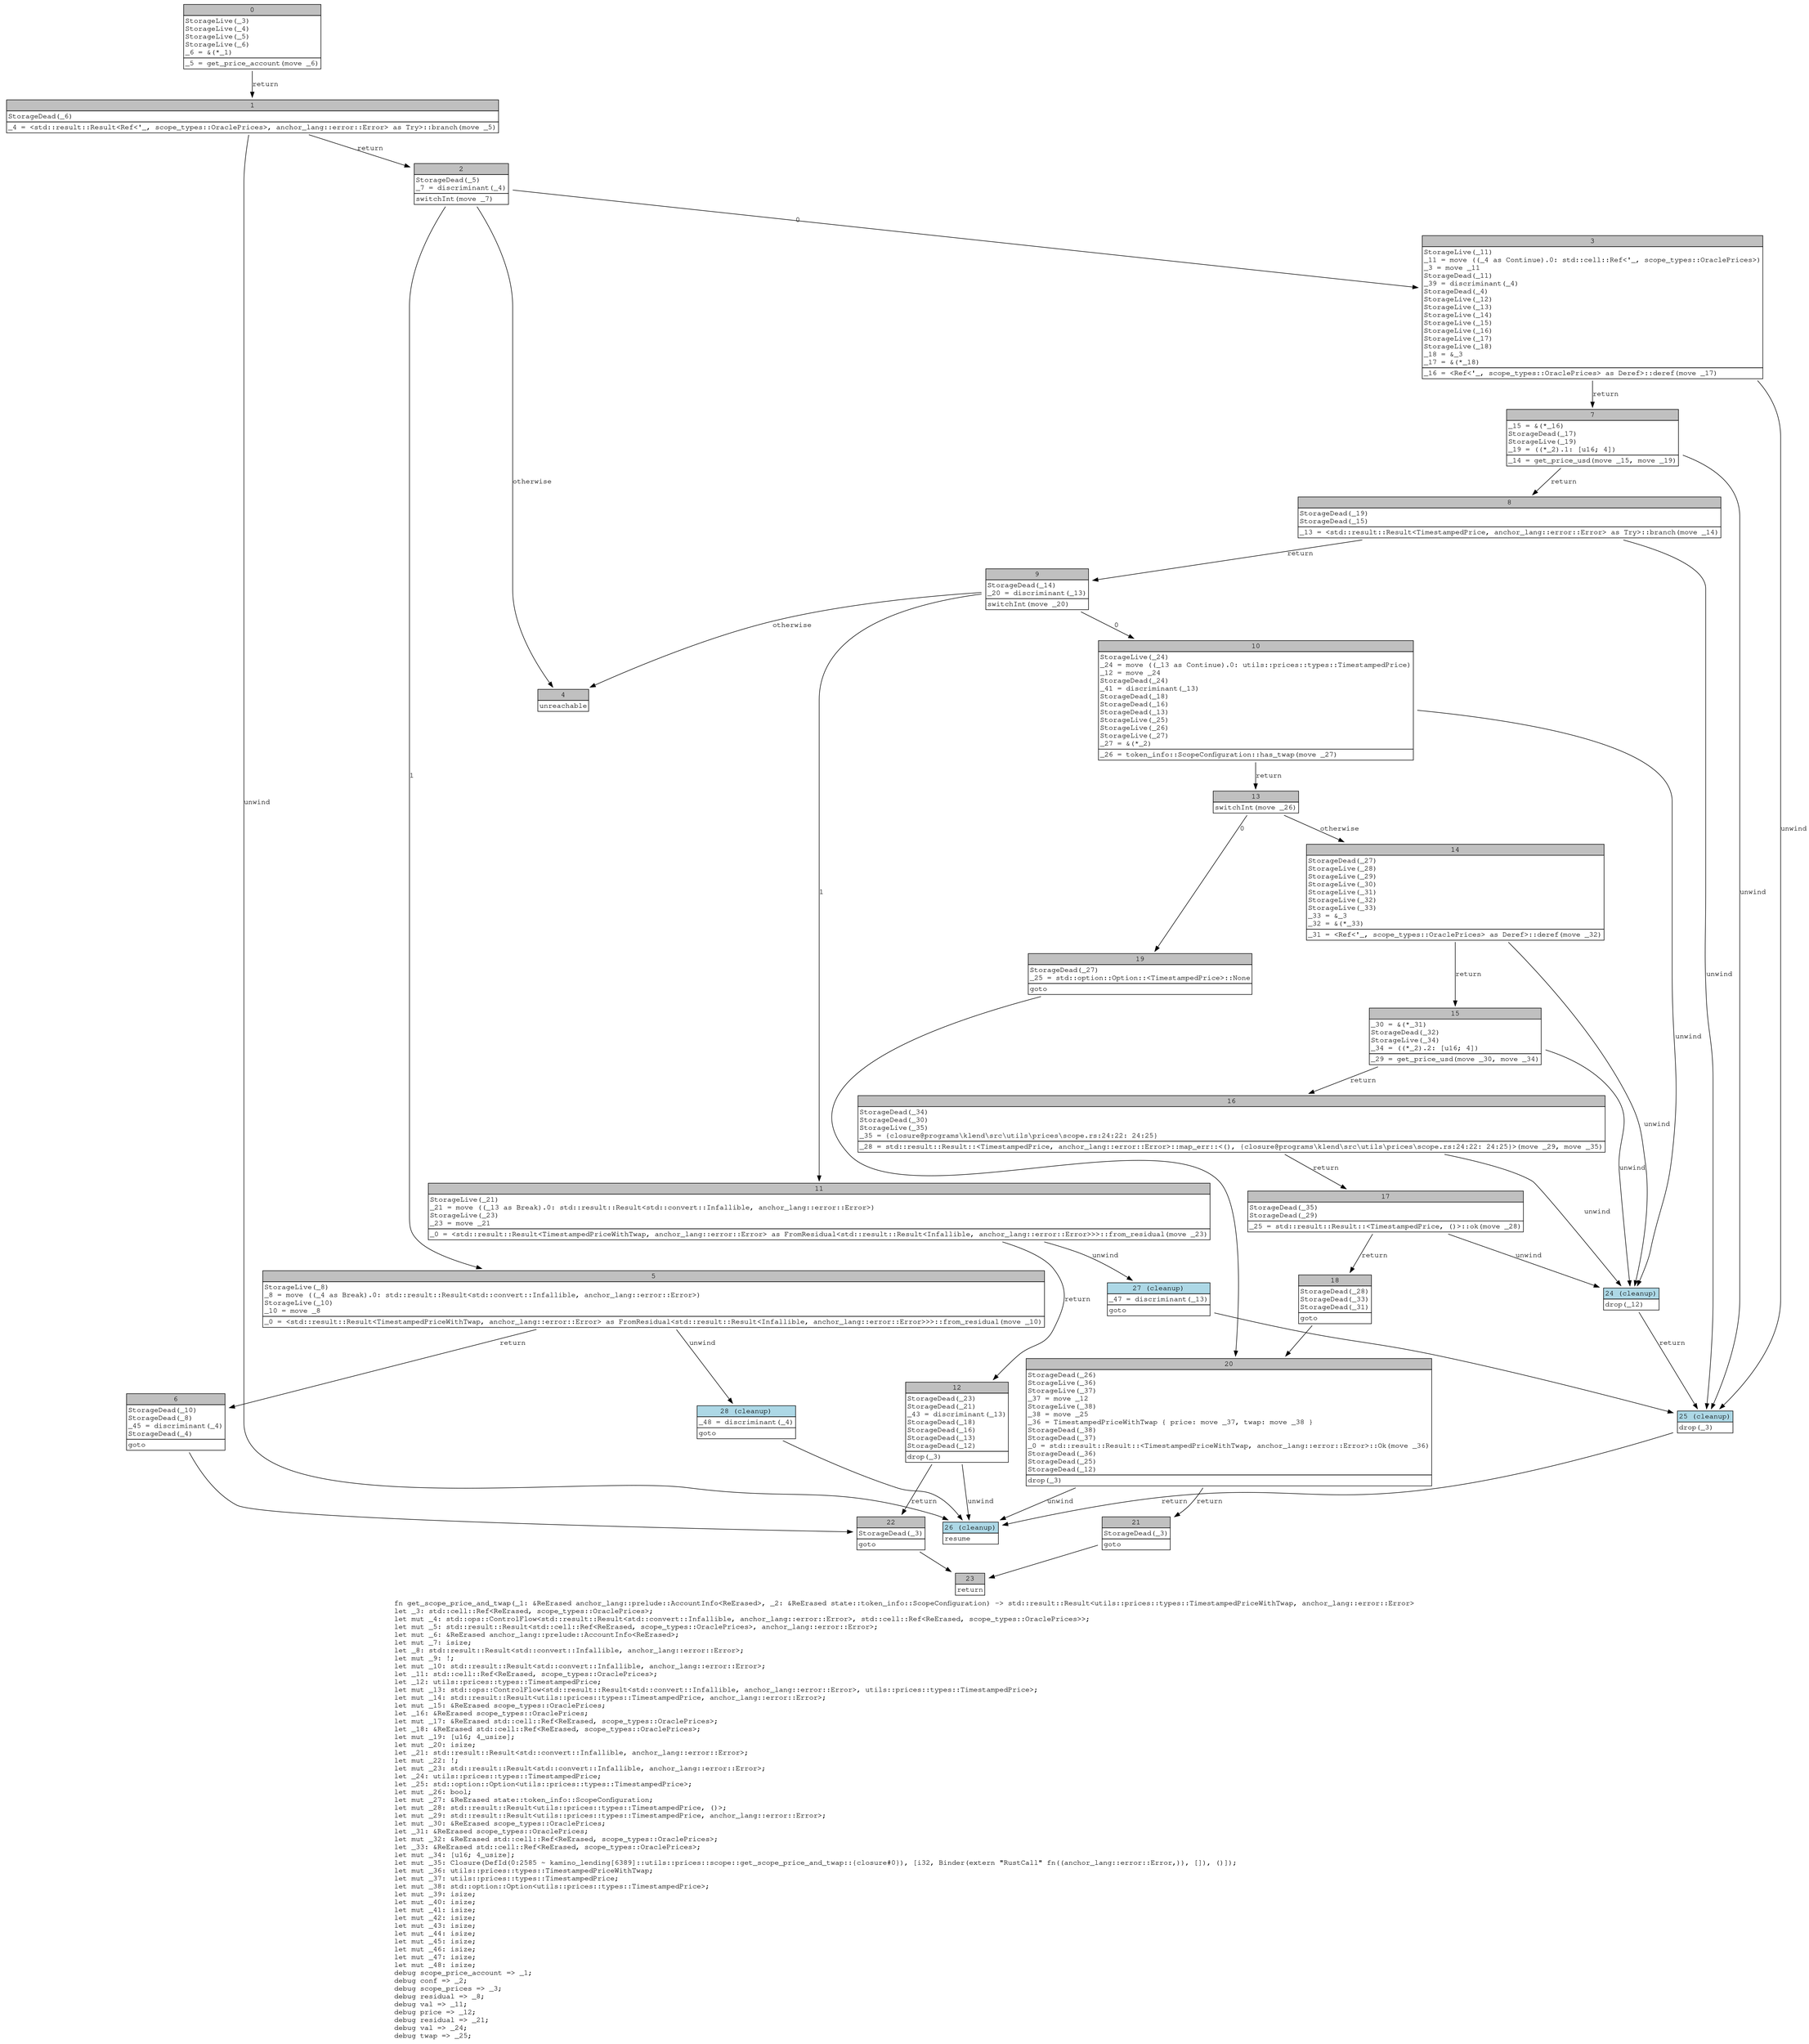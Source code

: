 digraph Mir_0_2584 {
    graph [fontname="Courier, monospace"];
    node [fontname="Courier, monospace"];
    edge [fontname="Courier, monospace"];
    label=<fn get_scope_price_and_twap(_1: &amp;ReErased anchor_lang::prelude::AccountInfo&lt;ReErased&gt;, _2: &amp;ReErased state::token_info::ScopeConfiguration) -&gt; std::result::Result&lt;utils::prices::types::TimestampedPriceWithTwap, anchor_lang::error::Error&gt;<br align="left"/>let _3: std::cell::Ref&lt;ReErased, scope_types::OraclePrices&gt;;<br align="left"/>let mut _4: std::ops::ControlFlow&lt;std::result::Result&lt;std::convert::Infallible, anchor_lang::error::Error&gt;, std::cell::Ref&lt;ReErased, scope_types::OraclePrices&gt;&gt;;<br align="left"/>let mut _5: std::result::Result&lt;std::cell::Ref&lt;ReErased, scope_types::OraclePrices&gt;, anchor_lang::error::Error&gt;;<br align="left"/>let mut _6: &amp;ReErased anchor_lang::prelude::AccountInfo&lt;ReErased&gt;;<br align="left"/>let mut _7: isize;<br align="left"/>let _8: std::result::Result&lt;std::convert::Infallible, anchor_lang::error::Error&gt;;<br align="left"/>let mut _9: !;<br align="left"/>let mut _10: std::result::Result&lt;std::convert::Infallible, anchor_lang::error::Error&gt;;<br align="left"/>let _11: std::cell::Ref&lt;ReErased, scope_types::OraclePrices&gt;;<br align="left"/>let _12: utils::prices::types::TimestampedPrice;<br align="left"/>let mut _13: std::ops::ControlFlow&lt;std::result::Result&lt;std::convert::Infallible, anchor_lang::error::Error&gt;, utils::prices::types::TimestampedPrice&gt;;<br align="left"/>let mut _14: std::result::Result&lt;utils::prices::types::TimestampedPrice, anchor_lang::error::Error&gt;;<br align="left"/>let mut _15: &amp;ReErased scope_types::OraclePrices;<br align="left"/>let _16: &amp;ReErased scope_types::OraclePrices;<br align="left"/>let mut _17: &amp;ReErased std::cell::Ref&lt;ReErased, scope_types::OraclePrices&gt;;<br align="left"/>let _18: &amp;ReErased std::cell::Ref&lt;ReErased, scope_types::OraclePrices&gt;;<br align="left"/>let mut _19: [u16; 4_usize];<br align="left"/>let mut _20: isize;<br align="left"/>let _21: std::result::Result&lt;std::convert::Infallible, anchor_lang::error::Error&gt;;<br align="left"/>let mut _22: !;<br align="left"/>let mut _23: std::result::Result&lt;std::convert::Infallible, anchor_lang::error::Error&gt;;<br align="left"/>let _24: utils::prices::types::TimestampedPrice;<br align="left"/>let _25: std::option::Option&lt;utils::prices::types::TimestampedPrice&gt;;<br align="left"/>let mut _26: bool;<br align="left"/>let mut _27: &amp;ReErased state::token_info::ScopeConfiguration;<br align="left"/>let mut _28: std::result::Result&lt;utils::prices::types::TimestampedPrice, ()&gt;;<br align="left"/>let mut _29: std::result::Result&lt;utils::prices::types::TimestampedPrice, anchor_lang::error::Error&gt;;<br align="left"/>let mut _30: &amp;ReErased scope_types::OraclePrices;<br align="left"/>let _31: &amp;ReErased scope_types::OraclePrices;<br align="left"/>let mut _32: &amp;ReErased std::cell::Ref&lt;ReErased, scope_types::OraclePrices&gt;;<br align="left"/>let _33: &amp;ReErased std::cell::Ref&lt;ReErased, scope_types::OraclePrices&gt;;<br align="left"/>let mut _34: [u16; 4_usize];<br align="left"/>let mut _35: Closure(DefId(0:2585 ~ kamino_lending[6389]::utils::prices::scope::get_scope_price_and_twap::{closure#0}), [i32, Binder(extern &quot;RustCall&quot; fn((anchor_lang::error::Error,)), []), ()]);<br align="left"/>let mut _36: utils::prices::types::TimestampedPriceWithTwap;<br align="left"/>let mut _37: utils::prices::types::TimestampedPrice;<br align="left"/>let mut _38: std::option::Option&lt;utils::prices::types::TimestampedPrice&gt;;<br align="left"/>let mut _39: isize;<br align="left"/>let mut _40: isize;<br align="left"/>let mut _41: isize;<br align="left"/>let mut _42: isize;<br align="left"/>let mut _43: isize;<br align="left"/>let mut _44: isize;<br align="left"/>let mut _45: isize;<br align="left"/>let mut _46: isize;<br align="left"/>let mut _47: isize;<br align="left"/>let mut _48: isize;<br align="left"/>debug scope_price_account =&gt; _1;<br align="left"/>debug conf =&gt; _2;<br align="left"/>debug scope_prices =&gt; _3;<br align="left"/>debug residual =&gt; _8;<br align="left"/>debug val =&gt; _11;<br align="left"/>debug price =&gt; _12;<br align="left"/>debug residual =&gt; _21;<br align="left"/>debug val =&gt; _24;<br align="left"/>debug twap =&gt; _25;<br align="left"/>>;
    bb0__0_2584 [shape="none", label=<<table border="0" cellborder="1" cellspacing="0"><tr><td bgcolor="gray" align="center" colspan="1">0</td></tr><tr><td align="left" balign="left">StorageLive(_3)<br/>StorageLive(_4)<br/>StorageLive(_5)<br/>StorageLive(_6)<br/>_6 = &amp;(*_1)<br/></td></tr><tr><td align="left">_5 = get_price_account(move _6)</td></tr></table>>];
    bb1__0_2584 [shape="none", label=<<table border="0" cellborder="1" cellspacing="0"><tr><td bgcolor="gray" align="center" colspan="1">1</td></tr><tr><td align="left" balign="left">StorageDead(_6)<br/></td></tr><tr><td align="left">_4 = &lt;std::result::Result&lt;Ref&lt;'_, scope_types::OraclePrices&gt;, anchor_lang::error::Error&gt; as Try&gt;::branch(move _5)</td></tr></table>>];
    bb2__0_2584 [shape="none", label=<<table border="0" cellborder="1" cellspacing="0"><tr><td bgcolor="gray" align="center" colspan="1">2</td></tr><tr><td align="left" balign="left">StorageDead(_5)<br/>_7 = discriminant(_4)<br/></td></tr><tr><td align="left">switchInt(move _7)</td></tr></table>>];
    bb3__0_2584 [shape="none", label=<<table border="0" cellborder="1" cellspacing="0"><tr><td bgcolor="gray" align="center" colspan="1">3</td></tr><tr><td align="left" balign="left">StorageLive(_11)<br/>_11 = move ((_4 as Continue).0: std::cell::Ref&lt;'_, scope_types::OraclePrices&gt;)<br/>_3 = move _11<br/>StorageDead(_11)<br/>_39 = discriminant(_4)<br/>StorageDead(_4)<br/>StorageLive(_12)<br/>StorageLive(_13)<br/>StorageLive(_14)<br/>StorageLive(_15)<br/>StorageLive(_16)<br/>StorageLive(_17)<br/>StorageLive(_18)<br/>_18 = &amp;_3<br/>_17 = &amp;(*_18)<br/></td></tr><tr><td align="left">_16 = &lt;Ref&lt;'_, scope_types::OraclePrices&gt; as Deref&gt;::deref(move _17)</td></tr></table>>];
    bb4__0_2584 [shape="none", label=<<table border="0" cellborder="1" cellspacing="0"><tr><td bgcolor="gray" align="center" colspan="1">4</td></tr><tr><td align="left">unreachable</td></tr></table>>];
    bb5__0_2584 [shape="none", label=<<table border="0" cellborder="1" cellspacing="0"><tr><td bgcolor="gray" align="center" colspan="1">5</td></tr><tr><td align="left" balign="left">StorageLive(_8)<br/>_8 = move ((_4 as Break).0: std::result::Result&lt;std::convert::Infallible, anchor_lang::error::Error&gt;)<br/>StorageLive(_10)<br/>_10 = move _8<br/></td></tr><tr><td align="left">_0 = &lt;std::result::Result&lt;TimestampedPriceWithTwap, anchor_lang::error::Error&gt; as FromResidual&lt;std::result::Result&lt;Infallible, anchor_lang::error::Error&gt;&gt;&gt;::from_residual(move _10)</td></tr></table>>];
    bb6__0_2584 [shape="none", label=<<table border="0" cellborder="1" cellspacing="0"><tr><td bgcolor="gray" align="center" colspan="1">6</td></tr><tr><td align="left" balign="left">StorageDead(_10)<br/>StorageDead(_8)<br/>_45 = discriminant(_4)<br/>StorageDead(_4)<br/></td></tr><tr><td align="left">goto</td></tr></table>>];
    bb7__0_2584 [shape="none", label=<<table border="0" cellborder="1" cellspacing="0"><tr><td bgcolor="gray" align="center" colspan="1">7</td></tr><tr><td align="left" balign="left">_15 = &amp;(*_16)<br/>StorageDead(_17)<br/>StorageLive(_19)<br/>_19 = ((*_2).1: [u16; 4])<br/></td></tr><tr><td align="left">_14 = get_price_usd(move _15, move _19)</td></tr></table>>];
    bb8__0_2584 [shape="none", label=<<table border="0" cellborder="1" cellspacing="0"><tr><td bgcolor="gray" align="center" colspan="1">8</td></tr><tr><td align="left" balign="left">StorageDead(_19)<br/>StorageDead(_15)<br/></td></tr><tr><td align="left">_13 = &lt;std::result::Result&lt;TimestampedPrice, anchor_lang::error::Error&gt; as Try&gt;::branch(move _14)</td></tr></table>>];
    bb9__0_2584 [shape="none", label=<<table border="0" cellborder="1" cellspacing="0"><tr><td bgcolor="gray" align="center" colspan="1">9</td></tr><tr><td align="left" balign="left">StorageDead(_14)<br/>_20 = discriminant(_13)<br/></td></tr><tr><td align="left">switchInt(move _20)</td></tr></table>>];
    bb10__0_2584 [shape="none", label=<<table border="0" cellborder="1" cellspacing="0"><tr><td bgcolor="gray" align="center" colspan="1">10</td></tr><tr><td align="left" balign="left">StorageLive(_24)<br/>_24 = move ((_13 as Continue).0: utils::prices::types::TimestampedPrice)<br/>_12 = move _24<br/>StorageDead(_24)<br/>_41 = discriminant(_13)<br/>StorageDead(_18)<br/>StorageDead(_16)<br/>StorageDead(_13)<br/>StorageLive(_25)<br/>StorageLive(_26)<br/>StorageLive(_27)<br/>_27 = &amp;(*_2)<br/></td></tr><tr><td align="left">_26 = token_info::ScopeConfiguration::has_twap(move _27)</td></tr></table>>];
    bb11__0_2584 [shape="none", label=<<table border="0" cellborder="1" cellspacing="0"><tr><td bgcolor="gray" align="center" colspan="1">11</td></tr><tr><td align="left" balign="left">StorageLive(_21)<br/>_21 = move ((_13 as Break).0: std::result::Result&lt;std::convert::Infallible, anchor_lang::error::Error&gt;)<br/>StorageLive(_23)<br/>_23 = move _21<br/></td></tr><tr><td align="left">_0 = &lt;std::result::Result&lt;TimestampedPriceWithTwap, anchor_lang::error::Error&gt; as FromResidual&lt;std::result::Result&lt;Infallible, anchor_lang::error::Error&gt;&gt;&gt;::from_residual(move _23)</td></tr></table>>];
    bb12__0_2584 [shape="none", label=<<table border="0" cellborder="1" cellspacing="0"><tr><td bgcolor="gray" align="center" colspan="1">12</td></tr><tr><td align="left" balign="left">StorageDead(_23)<br/>StorageDead(_21)<br/>_43 = discriminant(_13)<br/>StorageDead(_18)<br/>StorageDead(_16)<br/>StorageDead(_13)<br/>StorageDead(_12)<br/></td></tr><tr><td align="left">drop(_3)</td></tr></table>>];
    bb13__0_2584 [shape="none", label=<<table border="0" cellborder="1" cellspacing="0"><tr><td bgcolor="gray" align="center" colspan="1">13</td></tr><tr><td align="left">switchInt(move _26)</td></tr></table>>];
    bb14__0_2584 [shape="none", label=<<table border="0" cellborder="1" cellspacing="0"><tr><td bgcolor="gray" align="center" colspan="1">14</td></tr><tr><td align="left" balign="left">StorageDead(_27)<br/>StorageLive(_28)<br/>StorageLive(_29)<br/>StorageLive(_30)<br/>StorageLive(_31)<br/>StorageLive(_32)<br/>StorageLive(_33)<br/>_33 = &amp;_3<br/>_32 = &amp;(*_33)<br/></td></tr><tr><td align="left">_31 = &lt;Ref&lt;'_, scope_types::OraclePrices&gt; as Deref&gt;::deref(move _32)</td></tr></table>>];
    bb15__0_2584 [shape="none", label=<<table border="0" cellborder="1" cellspacing="0"><tr><td bgcolor="gray" align="center" colspan="1">15</td></tr><tr><td align="left" balign="left">_30 = &amp;(*_31)<br/>StorageDead(_32)<br/>StorageLive(_34)<br/>_34 = ((*_2).2: [u16; 4])<br/></td></tr><tr><td align="left">_29 = get_price_usd(move _30, move _34)</td></tr></table>>];
    bb16__0_2584 [shape="none", label=<<table border="0" cellborder="1" cellspacing="0"><tr><td bgcolor="gray" align="center" colspan="1">16</td></tr><tr><td align="left" balign="left">StorageDead(_34)<br/>StorageDead(_30)<br/>StorageLive(_35)<br/>_35 = {closure@programs\klend\src\utils\prices\scope.rs:24:22: 24:25}<br/></td></tr><tr><td align="left">_28 = std::result::Result::&lt;TimestampedPrice, anchor_lang::error::Error&gt;::map_err::&lt;(), {closure@programs\klend\src\utils\prices\scope.rs:24:22: 24:25}&gt;(move _29, move _35)</td></tr></table>>];
    bb17__0_2584 [shape="none", label=<<table border="0" cellborder="1" cellspacing="0"><tr><td bgcolor="gray" align="center" colspan="1">17</td></tr><tr><td align="left" balign="left">StorageDead(_35)<br/>StorageDead(_29)<br/></td></tr><tr><td align="left">_25 = std::result::Result::&lt;TimestampedPrice, ()&gt;::ok(move _28)</td></tr></table>>];
    bb18__0_2584 [shape="none", label=<<table border="0" cellborder="1" cellspacing="0"><tr><td bgcolor="gray" align="center" colspan="1">18</td></tr><tr><td align="left" balign="left">StorageDead(_28)<br/>StorageDead(_33)<br/>StorageDead(_31)<br/></td></tr><tr><td align="left">goto</td></tr></table>>];
    bb19__0_2584 [shape="none", label=<<table border="0" cellborder="1" cellspacing="0"><tr><td bgcolor="gray" align="center" colspan="1">19</td></tr><tr><td align="left" balign="left">StorageDead(_27)<br/>_25 = std::option::Option::&lt;TimestampedPrice&gt;::None<br/></td></tr><tr><td align="left">goto</td></tr></table>>];
    bb20__0_2584 [shape="none", label=<<table border="0" cellborder="1" cellspacing="0"><tr><td bgcolor="gray" align="center" colspan="1">20</td></tr><tr><td align="left" balign="left">StorageDead(_26)<br/>StorageLive(_36)<br/>StorageLive(_37)<br/>_37 = move _12<br/>StorageLive(_38)<br/>_38 = move _25<br/>_36 = TimestampedPriceWithTwap { price: move _37, twap: move _38 }<br/>StorageDead(_38)<br/>StorageDead(_37)<br/>_0 = std::result::Result::&lt;TimestampedPriceWithTwap, anchor_lang::error::Error&gt;::Ok(move _36)<br/>StorageDead(_36)<br/>StorageDead(_25)<br/>StorageDead(_12)<br/></td></tr><tr><td align="left">drop(_3)</td></tr></table>>];
    bb21__0_2584 [shape="none", label=<<table border="0" cellborder="1" cellspacing="0"><tr><td bgcolor="gray" align="center" colspan="1">21</td></tr><tr><td align="left" balign="left">StorageDead(_3)<br/></td></tr><tr><td align="left">goto</td></tr></table>>];
    bb22__0_2584 [shape="none", label=<<table border="0" cellborder="1" cellspacing="0"><tr><td bgcolor="gray" align="center" colspan="1">22</td></tr><tr><td align="left" balign="left">StorageDead(_3)<br/></td></tr><tr><td align="left">goto</td></tr></table>>];
    bb23__0_2584 [shape="none", label=<<table border="0" cellborder="1" cellspacing="0"><tr><td bgcolor="gray" align="center" colspan="1">23</td></tr><tr><td align="left">return</td></tr></table>>];
    bb24__0_2584 [shape="none", label=<<table border="0" cellborder="1" cellspacing="0"><tr><td bgcolor="lightblue" align="center" colspan="1">24 (cleanup)</td></tr><tr><td align="left">drop(_12)</td></tr></table>>];
    bb25__0_2584 [shape="none", label=<<table border="0" cellborder="1" cellspacing="0"><tr><td bgcolor="lightblue" align="center" colspan="1">25 (cleanup)</td></tr><tr><td align="left">drop(_3)</td></tr></table>>];
    bb26__0_2584 [shape="none", label=<<table border="0" cellborder="1" cellspacing="0"><tr><td bgcolor="lightblue" align="center" colspan="1">26 (cleanup)</td></tr><tr><td align="left">resume</td></tr></table>>];
    bb27__0_2584 [shape="none", label=<<table border="0" cellborder="1" cellspacing="0"><tr><td bgcolor="lightblue" align="center" colspan="1">27 (cleanup)</td></tr><tr><td align="left" balign="left">_47 = discriminant(_13)<br/></td></tr><tr><td align="left">goto</td></tr></table>>];
    bb28__0_2584 [shape="none", label=<<table border="0" cellborder="1" cellspacing="0"><tr><td bgcolor="lightblue" align="center" colspan="1">28 (cleanup)</td></tr><tr><td align="left" balign="left">_48 = discriminant(_4)<br/></td></tr><tr><td align="left">goto</td></tr></table>>];
    bb0__0_2584 -> bb1__0_2584 [label="return"];
    bb1__0_2584 -> bb2__0_2584 [label="return"];
    bb1__0_2584 -> bb26__0_2584 [label="unwind"];
    bb2__0_2584 -> bb3__0_2584 [label="0"];
    bb2__0_2584 -> bb5__0_2584 [label="1"];
    bb2__0_2584 -> bb4__0_2584 [label="otherwise"];
    bb3__0_2584 -> bb7__0_2584 [label="return"];
    bb3__0_2584 -> bb25__0_2584 [label="unwind"];
    bb5__0_2584 -> bb6__0_2584 [label="return"];
    bb5__0_2584 -> bb28__0_2584 [label="unwind"];
    bb6__0_2584 -> bb22__0_2584 [label=""];
    bb7__0_2584 -> bb8__0_2584 [label="return"];
    bb7__0_2584 -> bb25__0_2584 [label="unwind"];
    bb8__0_2584 -> bb9__0_2584 [label="return"];
    bb8__0_2584 -> bb25__0_2584 [label="unwind"];
    bb9__0_2584 -> bb10__0_2584 [label="0"];
    bb9__0_2584 -> bb11__0_2584 [label="1"];
    bb9__0_2584 -> bb4__0_2584 [label="otherwise"];
    bb10__0_2584 -> bb13__0_2584 [label="return"];
    bb10__0_2584 -> bb24__0_2584 [label="unwind"];
    bb11__0_2584 -> bb12__0_2584 [label="return"];
    bb11__0_2584 -> bb27__0_2584 [label="unwind"];
    bb12__0_2584 -> bb22__0_2584 [label="return"];
    bb12__0_2584 -> bb26__0_2584 [label="unwind"];
    bb13__0_2584 -> bb19__0_2584 [label="0"];
    bb13__0_2584 -> bb14__0_2584 [label="otherwise"];
    bb14__0_2584 -> bb15__0_2584 [label="return"];
    bb14__0_2584 -> bb24__0_2584 [label="unwind"];
    bb15__0_2584 -> bb16__0_2584 [label="return"];
    bb15__0_2584 -> bb24__0_2584 [label="unwind"];
    bb16__0_2584 -> bb17__0_2584 [label="return"];
    bb16__0_2584 -> bb24__0_2584 [label="unwind"];
    bb17__0_2584 -> bb18__0_2584 [label="return"];
    bb17__0_2584 -> bb24__0_2584 [label="unwind"];
    bb18__0_2584 -> bb20__0_2584 [label=""];
    bb19__0_2584 -> bb20__0_2584 [label=""];
    bb20__0_2584 -> bb21__0_2584 [label="return"];
    bb20__0_2584 -> bb26__0_2584 [label="unwind"];
    bb21__0_2584 -> bb23__0_2584 [label=""];
    bb22__0_2584 -> bb23__0_2584 [label=""];
    bb24__0_2584 -> bb25__0_2584 [label="return"];
    bb25__0_2584 -> bb26__0_2584 [label="return"];
    bb27__0_2584 -> bb25__0_2584 [label=""];
    bb28__0_2584 -> bb26__0_2584 [label=""];
}
